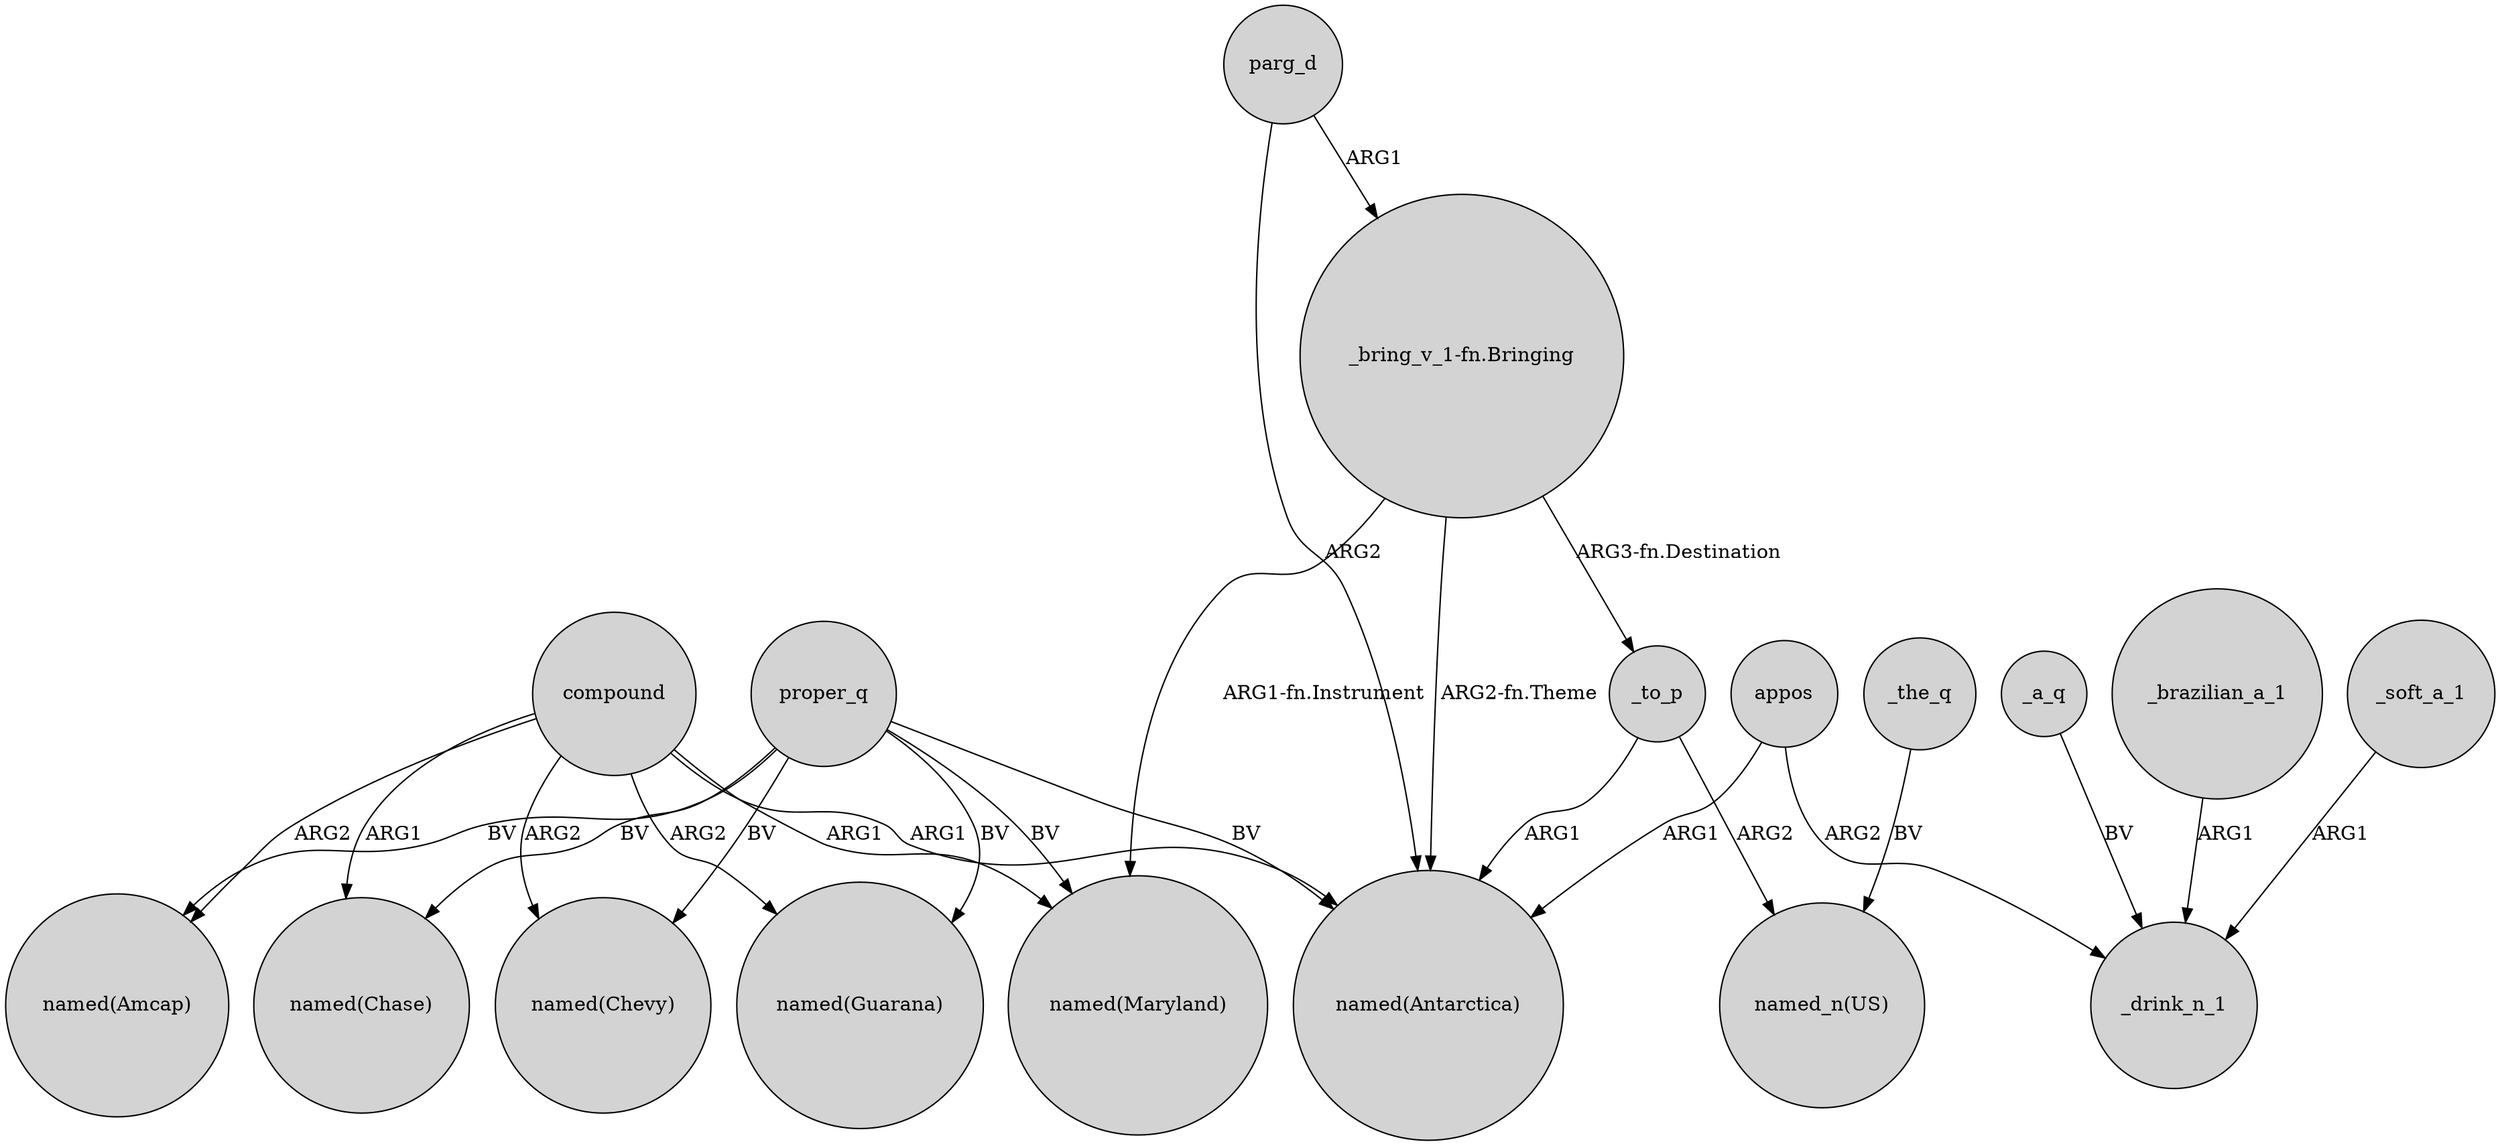 digraph {
	node [shape=circle style=filled]
	compound -> "named(Chevy)" [label=ARG2]
	compound -> "named(Maryland)" [label=ARG1]
	compound -> "named(Chase)" [label=ARG1]
	_soft_a_1 -> _drink_n_1 [label=ARG1]
	compound -> "named(Amcap)" [label=ARG2]
	proper_q -> "named(Chase)" [label=BV]
	"_bring_v_1-fn.Bringing" -> _to_p [label="ARG3-fn.Destination"]
	_to_p -> "named(Antarctica)" [label=ARG1]
	_to_p -> "named_n(US)" [label=ARG2]
	_the_q -> "named_n(US)" [label=BV]
	proper_q -> "named(Maryland)" [label=BV]
	proper_q -> "named(Guarana)" [label=BV]
	appos -> "named(Antarctica)" [label=ARG1]
	proper_q -> "named(Chevy)" [label=BV]
	parg_d -> "named(Antarctica)" [label=ARG2]
	proper_q -> "named(Amcap)" [label=BV]
	parg_d -> "_bring_v_1-fn.Bringing" [label=ARG1]
	"_bring_v_1-fn.Bringing" -> "named(Maryland)" [label="ARG1-fn.Instrument"]
	compound -> "named(Guarana)" [label=ARG2]
	"_bring_v_1-fn.Bringing" -> "named(Antarctica)" [label="ARG2-fn.Theme"]
	proper_q -> "named(Antarctica)" [label=BV]
	appos -> _drink_n_1 [label=ARG2]
	compound -> "named(Antarctica)" [label=ARG1]
	_a_q -> _drink_n_1 [label=BV]
	_brazilian_a_1 -> _drink_n_1 [label=ARG1]
}

